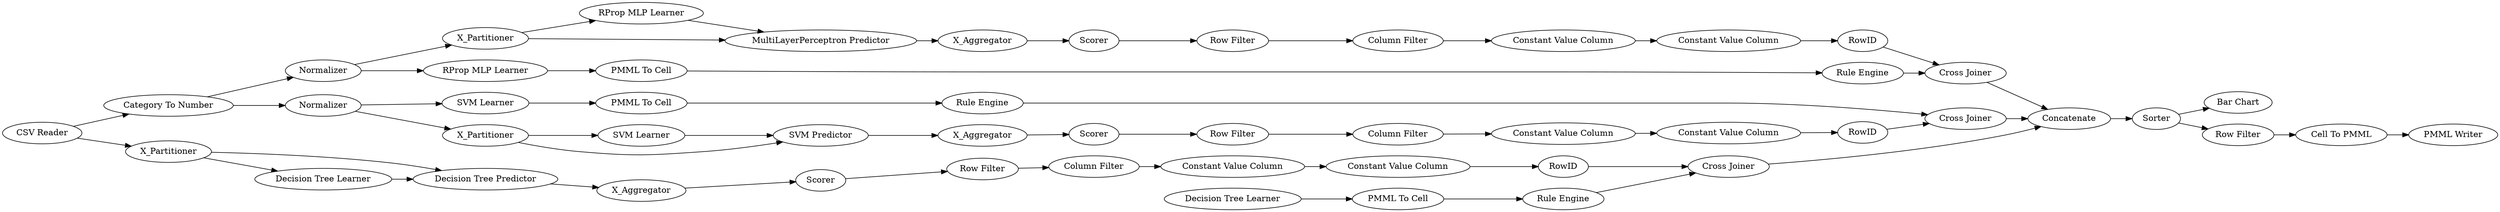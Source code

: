 digraph {
	"-524274672085844232_31" [label="SVM Learner"]
	"8667847438217326957_58" [label="Category To Number"]
	"-524274672085844232_39" [label="Cross Joiner"]
	"236986110558927480_33" [label="Decision Tree Learner"]
	"2813746564058730648_39" [label=Normalizer]
	"236986110558927480_28" [label="PMML To Cell"]
	"4329879051513638875_22" [label="PMML To Cell"]
	"8667847438217326957_62" [label="CSV Reader"]
	"-524274672085844232_7" [label=X_Aggregator]
	"-8230273493016028956_292" [label="Constant Value Column"]
	"9183081717053855302_34" [label="PMML To Cell"]
	"8667847438217326957_52" [label=Sorter]
	"2813746564058730648_31" [label="RProp MLP Learner"]
	"-4701023700710845162_2" [label=X_Partitioner]
	"-8230273493016028956_9" [label="Row Filter"]
	"2813746564058730648_38" [label="Cross Joiner"]
	"-4701023700710845162_32" [label="Decision Tree Predictor"]
	"4329879051513638875_34" [label="Rule Engine"]
	"-8699867375694165801_294" [label="Column Filter"]
	"-8699867375694165801_290" [label="Constant Value Column"]
	"-8699867375694165801_292" [label="Constant Value Column"]
	"2813746564058730648_32" [label="MultiLayerPerceptron Predictor"]
	"236986110558927480_34" [label="Rule Engine"]
	"-8699867375694165801_293" [label=RowID]
	"-524274672085844232_40" [label=Normalizer]
	"-8230273493016028956_294" [label="Column Filter"]
	"-4701023700710845162_38" [label="Cross Joiner"]
	"9183081717053855302_33" [label="SVM Learner"]
	"8667847438217326957_59" [label="Bar Chart"]
	"2813746564058730648_7" [label=X_Aggregator]
	"-4701023700710845162_7" [label=X_Aggregator]
	"-524274672085844232_2" [label=X_Partitioner]
	"9183081717053855302_35" [label="Rule Engine"]
	"8667847438217326957_60" [label=Concatenate]
	"6525875629807273466_294" [label="Column Filter"]
	"-4701023700710845162_39" [label=Scorer]
	"-4701023700710845162_31" [label="Decision Tree Learner"]
	"8667847438217326957_61" [label="PMML Writer"]
	"2813746564058730648_2" [label=X_Partitioner]
	"8667847438217326957_54" [label="Cell To PMML"]
	"4329879051513638875_35" [label="RProp MLP Learner"]
	"6525875629807273466_293" [label=RowID]
	"-8230273493016028956_293" [label=RowID]
	"8667847438217326957_53" [label="Row Filter"]
	"6525875629807273466_292" [label="Constant Value Column"]
	"2813746564058730648_40" [label=Scorer]
	"-524274672085844232_41" [label=Scorer]
	"6525875629807273466_290" [label="Constant Value Column"]
	"-8699867375694165801_9" [label="Row Filter"]
	"-524274672085844232_32" [label="SVM Predictor"]
	"6525875629807273466_9" [label="Row Filter"]
	"-8230273493016028956_290" [label="Constant Value Column"]
	"-8699867375694165801_290" -> "-8699867375694165801_292"
	"8667847438217326957_58" -> "-524274672085844232_40"
	"-524274672085844232_40" -> "-524274672085844232_2"
	"8667847438217326957_60" -> "8667847438217326957_52"
	"-4701023700710845162_39" -> "-8230273493016028956_9"
	"-8699867375694165801_292" -> "-8699867375694165801_293"
	"4329879051513638875_35" -> "4329879051513638875_22"
	"-524274672085844232_31" -> "-524274672085844232_32"
	"8667847438217326957_53" -> "8667847438217326957_54"
	"-4701023700710845162_38" -> "8667847438217326957_60"
	"6525875629807273466_292" -> "6525875629807273466_293"
	"4329879051513638875_22" -> "4329879051513638875_34"
	"-524274672085844232_2" -> "-524274672085844232_31"
	"-4701023700710845162_2" -> "-4701023700710845162_32"
	"-8699867375694165801_294" -> "-8699867375694165801_290"
	"-4701023700710845162_32" -> "-4701023700710845162_7"
	"8667847438217326957_58" -> "2813746564058730648_39"
	"-4701023700710845162_7" -> "-4701023700710845162_39"
	"2813746564058730648_2" -> "2813746564058730648_31"
	"2813746564058730648_39" -> "2813746564058730648_2"
	"9183081717053855302_33" -> "9183081717053855302_34"
	"6525875629807273466_9" -> "6525875629807273466_294"
	"-8699867375694165801_293" -> "-524274672085844232_39"
	"236986110558927480_28" -> "236986110558927480_34"
	"-524274672085844232_40" -> "9183081717053855302_33"
	"8667847438217326957_62" -> "-4701023700710845162_2"
	"9183081717053855302_34" -> "9183081717053855302_35"
	"2813746564058730648_38" -> "8667847438217326957_60"
	"4329879051513638875_34" -> "2813746564058730648_38"
	"2813746564058730648_32" -> "2813746564058730648_7"
	"236986110558927480_34" -> "-4701023700710845162_38"
	"-524274672085844232_32" -> "-524274672085844232_7"
	"2813746564058730648_7" -> "2813746564058730648_40"
	"2813746564058730648_40" -> "6525875629807273466_9"
	"-8230273493016028956_9" -> "-8230273493016028956_294"
	"-4701023700710845162_31" -> "-4701023700710845162_32"
	"-8699867375694165801_9" -> "-8699867375694165801_294"
	"-8230273493016028956_294" -> "-8230273493016028956_290"
	"6525875629807273466_294" -> "6525875629807273466_290"
	"8667847438217326957_52" -> "8667847438217326957_59"
	"-8230273493016028956_293" -> "-4701023700710845162_38"
	"-524274672085844232_2" -> "-524274672085844232_32"
	"-8230273493016028956_290" -> "-8230273493016028956_292"
	"-4701023700710845162_2" -> "-4701023700710845162_31"
	"8667847438217326957_52" -> "8667847438217326957_53"
	"236986110558927480_33" -> "236986110558927480_28"
	"9183081717053855302_35" -> "-524274672085844232_39"
	"2813746564058730648_2" -> "2813746564058730648_32"
	"2813746564058730648_31" -> "2813746564058730648_32"
	"8667847438217326957_62" -> "8667847438217326957_58"
	"2813746564058730648_39" -> "4329879051513638875_35"
	"-524274672085844232_7" -> "-524274672085844232_41"
	"6525875629807273466_290" -> "6525875629807273466_292"
	"-524274672085844232_39" -> "8667847438217326957_60"
	"-8230273493016028956_292" -> "-8230273493016028956_293"
	"6525875629807273466_293" -> "2813746564058730648_38"
	"-524274672085844232_41" -> "-8699867375694165801_9"
	"8667847438217326957_54" -> "8667847438217326957_61"
	rankdir=LR
}
